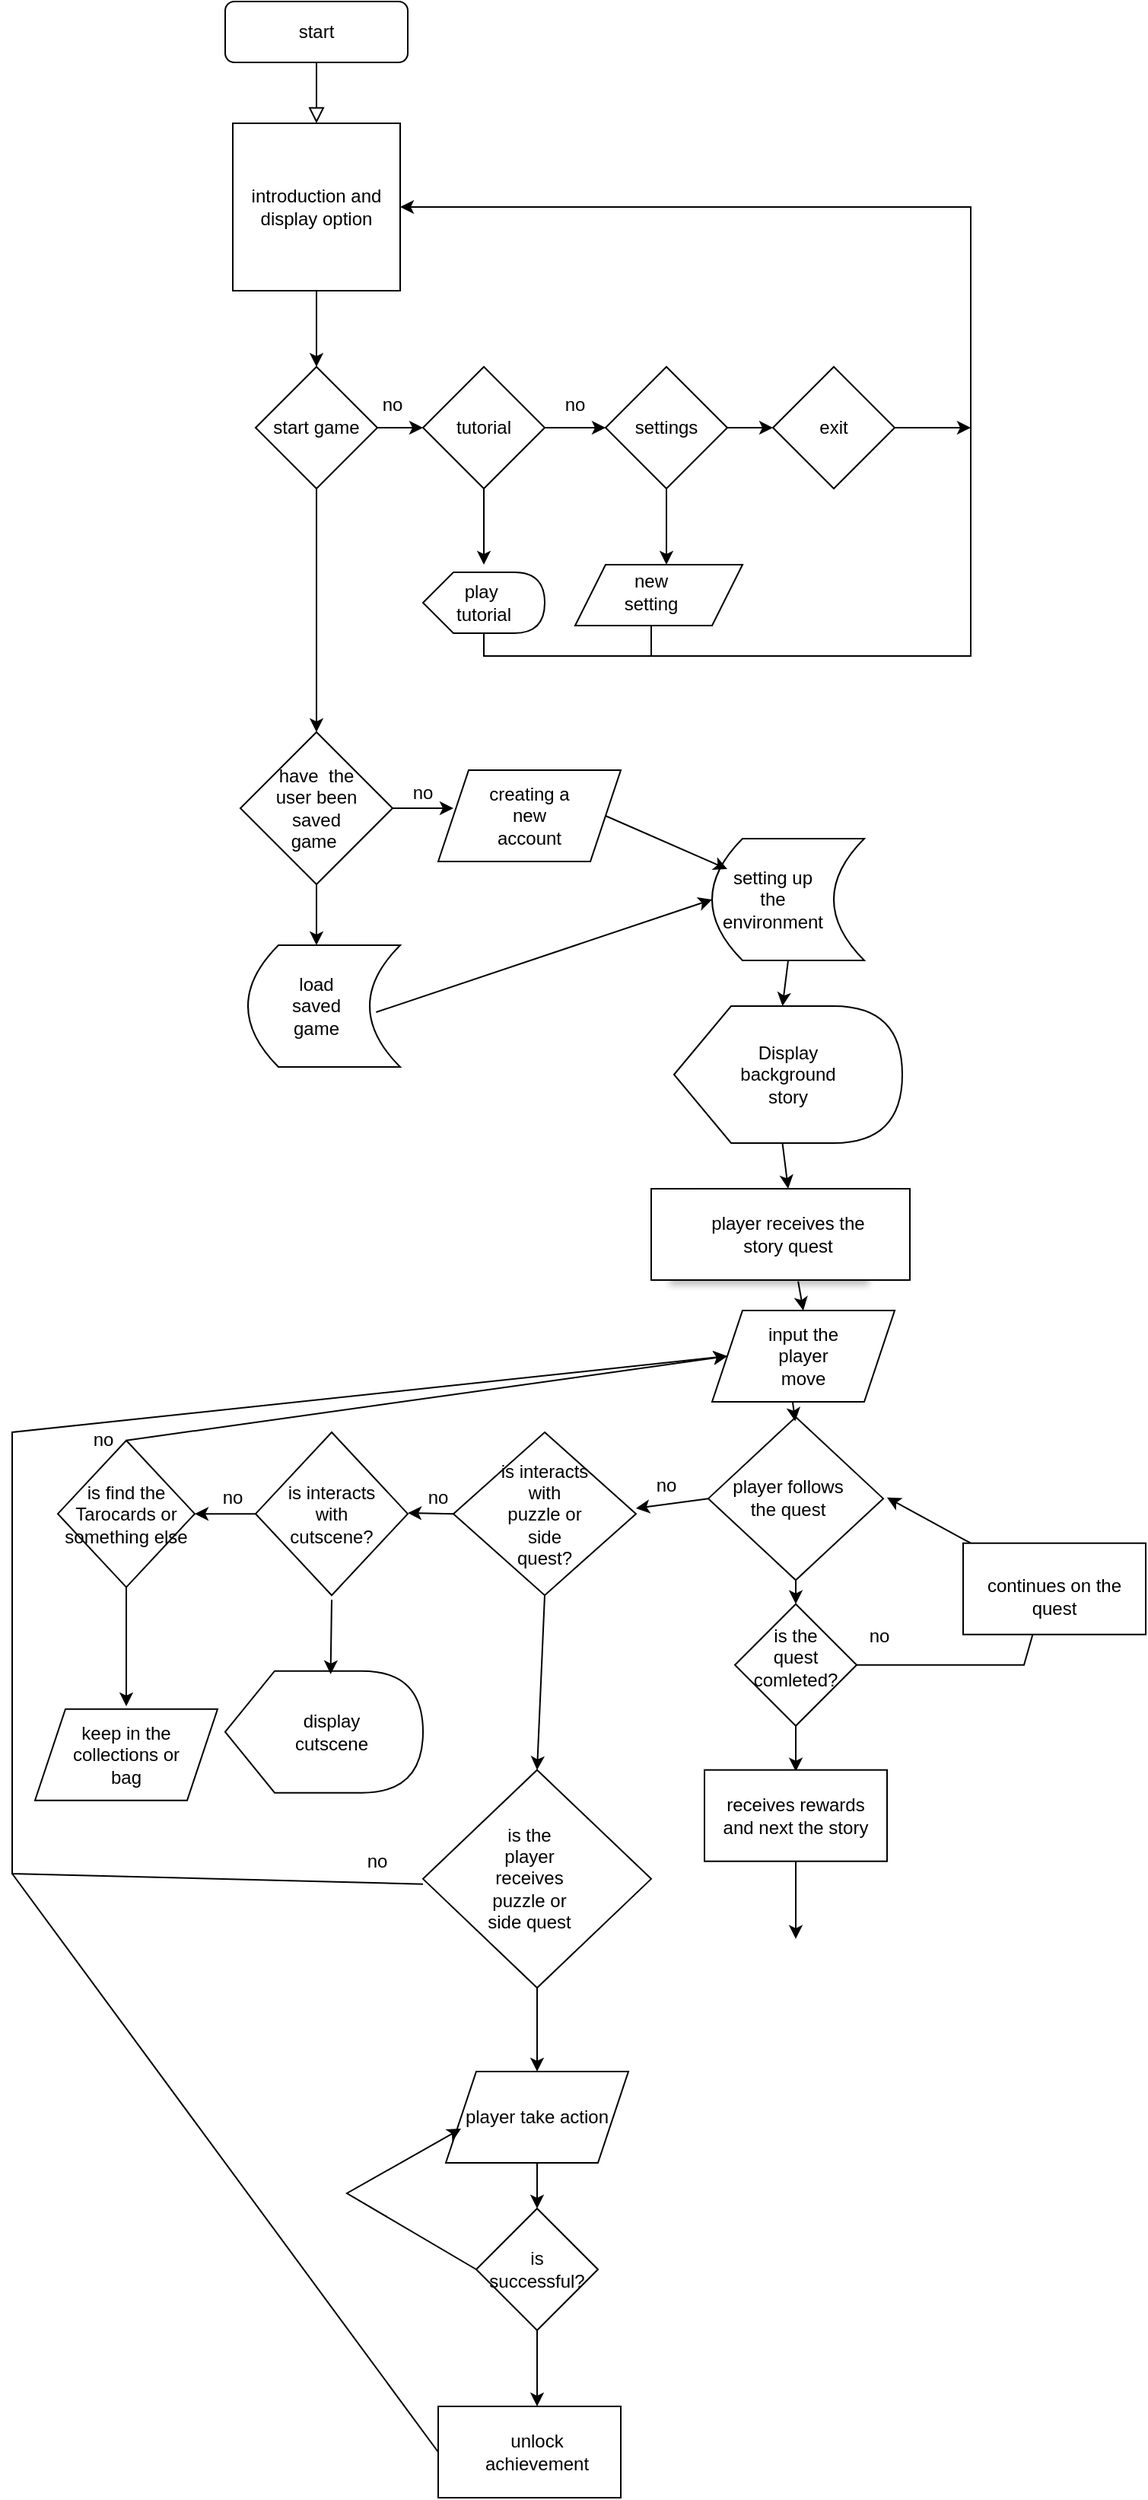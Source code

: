 <mxfile version="21.3.3" type="github">
  <diagram id="C5RBs43oDa-KdzZeNtuy" name="Page-1">
    <mxGraphModel dx="985" dy="441" grid="1" gridSize="10" guides="1" tooltips="1" connect="1" arrows="1" fold="1" page="1" pageScale="1" pageWidth="827" pageHeight="1169" math="0" shadow="0">
      <root>
        <mxCell id="WIyWlLk6GJQsqaUBKTNV-0" />
        <mxCell id="WIyWlLk6GJQsqaUBKTNV-1" parent="WIyWlLk6GJQsqaUBKTNV-0" />
        <mxCell id="cEonZbX1jbNBjB6hPj-9-25" value="" style="rhombus;whiteSpace=wrap;html=1;" vertex="1" parent="WIyWlLk6GJQsqaUBKTNV-1">
          <mxGeometry x="477.5" y="1010" width="115" height="107.14" as="geometry" />
        </mxCell>
        <mxCell id="cEonZbX1jbNBjB6hPj-9-3" value="" style="shape=parallelogram;perimeter=parallelogramPerimeter;whiteSpace=wrap;html=1;fixedSize=1;shadow=1;" vertex="1" parent="WIyWlLk6GJQsqaUBKTNV-1">
          <mxGeometry x="450" y="860" width="150" height="60" as="geometry" />
        </mxCell>
        <mxCell id="cEonZbX1jbNBjB6hPj-9-19" value="" style="rounded=0;whiteSpace=wrap;html=1;" vertex="1" parent="WIyWlLk6GJQsqaUBKTNV-1">
          <mxGeometry x="440" y="860" width="170" height="60" as="geometry" />
        </mxCell>
        <mxCell id="gO2lyT7wccQeMuY5WJiI-27" value="" style="shape=parallelogram;perimeter=parallelogramPerimeter;whiteSpace=wrap;html=1;fixedSize=1;" vertex="1" parent="WIyWlLk6GJQsqaUBKTNV-1">
          <mxGeometry x="390" y="450" width="110" height="40" as="geometry" />
        </mxCell>
        <mxCell id="gO2lyT7wccQeMuY5WJiI-25" value="" style="shape=display;whiteSpace=wrap;html=1;" vertex="1" parent="WIyWlLk6GJQsqaUBKTNV-1">
          <mxGeometry x="290" y="455" width="80" height="40" as="geometry" />
        </mxCell>
        <mxCell id="gO2lyT7wccQeMuY5WJiI-11" value="" style="rhombus;whiteSpace=wrap;html=1;" vertex="1" parent="WIyWlLk6GJQsqaUBKTNV-1">
          <mxGeometry x="290" y="320" width="80" height="80" as="geometry" />
        </mxCell>
        <mxCell id="WIyWlLk6GJQsqaUBKTNV-2" value="" style="rounded=0;html=1;jettySize=auto;orthogonalLoop=1;fontSize=11;endArrow=block;endFill=0;endSize=8;strokeWidth=1;shadow=0;labelBackgroundColor=none;edgeStyle=orthogonalEdgeStyle;" parent="WIyWlLk6GJQsqaUBKTNV-1" source="WIyWlLk6GJQsqaUBKTNV-3" edge="1">
          <mxGeometry relative="1" as="geometry">
            <mxPoint x="220" y="160" as="targetPoint" />
          </mxGeometry>
        </mxCell>
        <mxCell id="WIyWlLk6GJQsqaUBKTNV-3" value="start" style="rounded=1;whiteSpace=wrap;html=1;fontSize=12;glass=0;strokeWidth=1;shadow=0;" parent="WIyWlLk6GJQsqaUBKTNV-1" vertex="1">
          <mxGeometry x="160" y="80" width="120" height="40" as="geometry" />
        </mxCell>
        <mxCell id="gO2lyT7wccQeMuY5WJiI-0" value="" style="whiteSpace=wrap;html=1;aspect=fixed;" vertex="1" parent="WIyWlLk6GJQsqaUBKTNV-1">
          <mxGeometry x="165" y="160" width="110" height="110" as="geometry" />
        </mxCell>
        <mxCell id="gO2lyT7wccQeMuY5WJiI-1" value="&lt;br&gt;&lt;div style=&quot;text-align: left;&quot;&gt;&lt;br&gt;&lt;/div&gt;" style="text;html=1;strokeColor=none;fillColor=#FFFFFF;align=center;verticalAlign=middle;whiteSpace=wrap;rounded=0;" vertex="1" parent="WIyWlLk6GJQsqaUBKTNV-1">
          <mxGeometry x="190" y="180" width="60" as="geometry" />
        </mxCell>
        <mxCell id="gO2lyT7wccQeMuY5WJiI-3" value="introduction and display option" style="text;html=1;strokeColor=none;fillColor=none;align=center;verticalAlign=middle;whiteSpace=wrap;rounded=0;" vertex="1" parent="WIyWlLk6GJQsqaUBKTNV-1">
          <mxGeometry x="170" y="170" width="100" height="90" as="geometry" />
        </mxCell>
        <mxCell id="gO2lyT7wccQeMuY5WJiI-5" value="" style="endArrow=classic;html=1;rounded=0;exitX=0.5;exitY=1;exitDx=0;exitDy=0;" edge="1" parent="WIyWlLk6GJQsqaUBKTNV-1" source="gO2lyT7wccQeMuY5WJiI-0">
          <mxGeometry width="50" height="50" relative="1" as="geometry">
            <mxPoint x="300" y="320" as="sourcePoint" />
            <mxPoint x="220" y="320" as="targetPoint" />
          </mxGeometry>
        </mxCell>
        <mxCell id="gO2lyT7wccQeMuY5WJiI-6" value="" style="rhombus;whiteSpace=wrap;html=1;" vertex="1" parent="WIyWlLk6GJQsqaUBKTNV-1">
          <mxGeometry x="180" y="320" width="80" height="80" as="geometry" />
        </mxCell>
        <mxCell id="gO2lyT7wccQeMuY5WJiI-7" value="start game" style="text;html=1;strokeColor=none;fillColor=none;align=center;verticalAlign=middle;whiteSpace=wrap;rounded=0;" vertex="1" parent="WIyWlLk6GJQsqaUBKTNV-1">
          <mxGeometry x="190" y="345" width="60" height="30" as="geometry" />
        </mxCell>
        <mxCell id="gO2lyT7wccQeMuY5WJiI-8" value="" style="endArrow=classic;html=1;rounded=0;exitX=0.5;exitY=1;exitDx=0;exitDy=0;entryX=0.5;entryY=0;entryDx=0;entryDy=0;" edge="1" parent="WIyWlLk6GJQsqaUBKTNV-1" source="gO2lyT7wccQeMuY5WJiI-6" target="gO2lyT7wccQeMuY5WJiI-38">
          <mxGeometry width="50" height="50" relative="1" as="geometry">
            <mxPoint x="300" y="520" as="sourcePoint" />
            <mxPoint x="220" y="450" as="targetPoint" />
          </mxGeometry>
        </mxCell>
        <mxCell id="gO2lyT7wccQeMuY5WJiI-9" value="" style="endArrow=classic;html=1;rounded=0;exitX=1;exitY=0.5;exitDx=0;exitDy=0;" edge="1" parent="WIyWlLk6GJQsqaUBKTNV-1" source="gO2lyT7wccQeMuY5WJiI-6">
          <mxGeometry width="50" height="50" relative="1" as="geometry">
            <mxPoint x="300" y="520" as="sourcePoint" />
            <mxPoint x="290" y="360" as="targetPoint" />
          </mxGeometry>
        </mxCell>
        <mxCell id="gO2lyT7wccQeMuY5WJiI-13" value="no" style="text;html=1;strokeColor=none;fillColor=none;align=center;verticalAlign=middle;whiteSpace=wrap;rounded=0;" vertex="1" parent="WIyWlLk6GJQsqaUBKTNV-1">
          <mxGeometry x="240" y="330" width="60" height="30" as="geometry" />
        </mxCell>
        <mxCell id="gO2lyT7wccQeMuY5WJiI-14" value="tutorial" style="text;html=1;strokeColor=none;fillColor=none;align=center;verticalAlign=middle;whiteSpace=wrap;rounded=0;" vertex="1" parent="WIyWlLk6GJQsqaUBKTNV-1">
          <mxGeometry x="300" y="345" width="60" height="30" as="geometry" />
        </mxCell>
        <mxCell id="gO2lyT7wccQeMuY5WJiI-15" value="" style="endArrow=classic;html=1;rounded=0;exitX=0.5;exitY=1;exitDx=0;exitDy=0;" edge="1" parent="WIyWlLk6GJQsqaUBKTNV-1" source="gO2lyT7wccQeMuY5WJiI-11">
          <mxGeometry width="50" height="50" relative="1" as="geometry">
            <mxPoint x="300" y="520" as="sourcePoint" />
            <mxPoint x="330" y="450" as="targetPoint" />
          </mxGeometry>
        </mxCell>
        <mxCell id="gO2lyT7wccQeMuY5WJiI-17" value="play&amp;nbsp; tutorial" style="text;html=1;strokeColor=none;fillColor=none;align=center;verticalAlign=middle;whiteSpace=wrap;rounded=0;" vertex="1" parent="WIyWlLk6GJQsqaUBKTNV-1">
          <mxGeometry x="300" y="460" width="60" height="30" as="geometry" />
        </mxCell>
        <mxCell id="gO2lyT7wccQeMuY5WJiI-20" value="" style="endArrow=classic;html=1;rounded=0;exitX=1;exitY=0.5;exitDx=0;exitDy=0;" edge="1" parent="WIyWlLk6GJQsqaUBKTNV-1" source="gO2lyT7wccQeMuY5WJiI-11">
          <mxGeometry width="50" height="50" relative="1" as="geometry">
            <mxPoint x="300" y="520" as="sourcePoint" />
            <mxPoint x="410" y="360" as="targetPoint" />
          </mxGeometry>
        </mxCell>
        <mxCell id="gO2lyT7wccQeMuY5WJiI-21" value="" style="rhombus;whiteSpace=wrap;html=1;" vertex="1" parent="WIyWlLk6GJQsqaUBKTNV-1">
          <mxGeometry x="410" y="320" width="80" height="80" as="geometry" />
        </mxCell>
        <mxCell id="gO2lyT7wccQeMuY5WJiI-22" value="no" style="text;html=1;strokeColor=none;fillColor=none;align=center;verticalAlign=middle;whiteSpace=wrap;rounded=0;" vertex="1" parent="WIyWlLk6GJQsqaUBKTNV-1">
          <mxGeometry x="360" y="330" width="60" height="30" as="geometry" />
        </mxCell>
        <mxCell id="gO2lyT7wccQeMuY5WJiI-23" value="settings" style="text;html=1;strokeColor=none;fillColor=none;align=center;verticalAlign=middle;whiteSpace=wrap;rounded=0;" vertex="1" parent="WIyWlLk6GJQsqaUBKTNV-1">
          <mxGeometry x="420" y="345" width="60" height="30" as="geometry" />
        </mxCell>
        <mxCell id="gO2lyT7wccQeMuY5WJiI-24" value="" style="endArrow=classic;html=1;rounded=0;exitX=0.5;exitY=1;exitDx=0;exitDy=0;" edge="1" parent="WIyWlLk6GJQsqaUBKTNV-1" source="gO2lyT7wccQeMuY5WJiI-21">
          <mxGeometry width="50" height="50" relative="1" as="geometry">
            <mxPoint x="390" y="520" as="sourcePoint" />
            <mxPoint x="450" y="450" as="targetPoint" />
          </mxGeometry>
        </mxCell>
        <mxCell id="gO2lyT7wccQeMuY5WJiI-26" value="" style="endArrow=classic;html=1;rounded=0;exitX=0;exitY=0;exitDx=40;exitDy=40;exitPerimeter=0;entryX=1;entryY=0.5;entryDx=0;entryDy=0;edgeStyle=orthogonalEdgeStyle;" edge="1" parent="WIyWlLk6GJQsqaUBKTNV-1" source="gO2lyT7wccQeMuY5WJiI-25" target="gO2lyT7wccQeMuY5WJiI-0">
          <mxGeometry width="50" height="50" relative="1" as="geometry">
            <mxPoint x="340" y="560" as="sourcePoint" />
            <mxPoint x="390" y="510" as="targetPoint" />
            <Array as="points">
              <mxPoint x="330" y="510" />
              <mxPoint x="650" y="510" />
              <mxPoint x="650" y="215" />
            </Array>
          </mxGeometry>
        </mxCell>
        <mxCell id="gO2lyT7wccQeMuY5WJiI-28" value="new setting" style="text;html=1;strokeColor=none;fillColor=none;align=center;verticalAlign=middle;whiteSpace=wrap;rounded=0;" vertex="1" parent="WIyWlLk6GJQsqaUBKTNV-1">
          <mxGeometry x="410" y="452.5" width="60" height="30" as="geometry" />
        </mxCell>
        <mxCell id="gO2lyT7wccQeMuY5WJiI-29" value="" style="endArrow=none;html=1;rounded=0;" edge="1" parent="WIyWlLk6GJQsqaUBKTNV-1">
          <mxGeometry width="50" height="50" relative="1" as="geometry">
            <mxPoint x="440" y="510" as="sourcePoint" />
            <mxPoint x="440" y="490" as="targetPoint" />
            <Array as="points" />
          </mxGeometry>
        </mxCell>
        <mxCell id="gO2lyT7wccQeMuY5WJiI-31" value="" style="endArrow=classic;html=1;rounded=0;exitX=1;exitY=0.5;exitDx=0;exitDy=0;" edge="1" parent="WIyWlLk6GJQsqaUBKTNV-1" source="gO2lyT7wccQeMuY5WJiI-21">
          <mxGeometry width="50" height="50" relative="1" as="geometry">
            <mxPoint x="440" y="490" as="sourcePoint" />
            <mxPoint x="520" y="360" as="targetPoint" />
          </mxGeometry>
        </mxCell>
        <mxCell id="gO2lyT7wccQeMuY5WJiI-32" value="" style="rhombus;whiteSpace=wrap;html=1;" vertex="1" parent="WIyWlLk6GJQsqaUBKTNV-1">
          <mxGeometry x="520" y="320" width="80" height="80" as="geometry" />
        </mxCell>
        <mxCell id="gO2lyT7wccQeMuY5WJiI-33" value="exit" style="text;html=1;strokeColor=none;fillColor=none;align=center;verticalAlign=middle;whiteSpace=wrap;rounded=0;" vertex="1" parent="WIyWlLk6GJQsqaUBKTNV-1">
          <mxGeometry x="530" y="345" width="60" height="30" as="geometry" />
        </mxCell>
        <mxCell id="gO2lyT7wccQeMuY5WJiI-34" value="" style="endArrow=classic;html=1;rounded=0;exitX=1;exitY=0.5;exitDx=0;exitDy=0;" edge="1" parent="WIyWlLk6GJQsqaUBKTNV-1" source="gO2lyT7wccQeMuY5WJiI-32">
          <mxGeometry width="50" height="50" relative="1" as="geometry">
            <mxPoint x="440" y="380" as="sourcePoint" />
            <mxPoint x="650" y="360" as="targetPoint" />
          </mxGeometry>
        </mxCell>
        <mxCell id="gO2lyT7wccQeMuY5WJiI-38" value="" style="rhombus;whiteSpace=wrap;html=1;" vertex="1" parent="WIyWlLk6GJQsqaUBKTNV-1">
          <mxGeometry x="170" y="560" width="100" height="100" as="geometry" />
        </mxCell>
        <mxCell id="gO2lyT7wccQeMuY5WJiI-39" value="have&amp;nbsp; the user been saved game&amp;nbsp;" style="text;html=1;strokeColor=none;fillColor=none;align=center;verticalAlign=middle;whiteSpace=wrap;rounded=0;" vertex="1" parent="WIyWlLk6GJQsqaUBKTNV-1">
          <mxGeometry x="190" y="597.5" width="60" height="25" as="geometry" />
        </mxCell>
        <mxCell id="gO2lyT7wccQeMuY5WJiI-42" value="" style="endArrow=classic;html=1;rounded=0;exitX=1;exitY=0.5;exitDx=0;exitDy=0;" edge="1" parent="WIyWlLk6GJQsqaUBKTNV-1" source="gO2lyT7wccQeMuY5WJiI-38">
          <mxGeometry width="50" height="50" relative="1" as="geometry">
            <mxPoint x="250" y="610" as="sourcePoint" />
            <mxPoint x="310" y="610" as="targetPoint" />
          </mxGeometry>
        </mxCell>
        <mxCell id="gO2lyT7wccQeMuY5WJiI-43" value="" style="shape=dataStorage;whiteSpace=wrap;html=1;fixedSize=1;" vertex="1" parent="WIyWlLk6GJQsqaUBKTNV-1">
          <mxGeometry x="175" y="700" width="100" height="80" as="geometry" />
        </mxCell>
        <mxCell id="gO2lyT7wccQeMuY5WJiI-44" value="load saved game" style="text;html=1;strokeColor=none;fillColor=none;align=center;verticalAlign=middle;whiteSpace=wrap;rounded=0;" vertex="1" parent="WIyWlLk6GJQsqaUBKTNV-1">
          <mxGeometry x="190" y="725" width="60" height="30" as="geometry" />
        </mxCell>
        <mxCell id="gO2lyT7wccQeMuY5WJiI-45" value="" style="endArrow=classic;html=1;rounded=0;exitX=0.5;exitY=1;exitDx=0;exitDy=0;" edge="1" parent="WIyWlLk6GJQsqaUBKTNV-1" source="gO2lyT7wccQeMuY5WJiI-38">
          <mxGeometry width="50" height="50" relative="1" as="geometry">
            <mxPoint x="250" y="720" as="sourcePoint" />
            <mxPoint x="220" y="700" as="targetPoint" />
          </mxGeometry>
        </mxCell>
        <mxCell id="gO2lyT7wccQeMuY5WJiI-47" value="no" style="text;html=1;strokeColor=none;fillColor=none;align=center;verticalAlign=middle;whiteSpace=wrap;rounded=0;" vertex="1" parent="WIyWlLk6GJQsqaUBKTNV-1">
          <mxGeometry x="260" y="585" width="60" height="30" as="geometry" />
        </mxCell>
        <mxCell id="gO2lyT7wccQeMuY5WJiI-48" value="" style="shape=display;whiteSpace=wrap;html=1;" vertex="1" parent="WIyWlLk6GJQsqaUBKTNV-1">
          <mxGeometry x="455" y="740" width="150" height="90" as="geometry" />
        </mxCell>
        <mxCell id="gO2lyT7wccQeMuY5WJiI-50" value="" style="shape=parallelogram;perimeter=parallelogramPerimeter;whiteSpace=wrap;html=1;fixedSize=1;" vertex="1" parent="WIyWlLk6GJQsqaUBKTNV-1">
          <mxGeometry x="300" y="585" width="120" height="60" as="geometry" />
        </mxCell>
        <mxCell id="gO2lyT7wccQeMuY5WJiI-51" value="creating a new account" style="text;html=1;strokeColor=none;fillColor=none;align=center;verticalAlign=middle;whiteSpace=wrap;rounded=0;" vertex="1" parent="WIyWlLk6GJQsqaUBKTNV-1">
          <mxGeometry x="330" y="600" width="60" height="30" as="geometry" />
        </mxCell>
        <mxCell id="gO2lyT7wccQeMuY5WJiI-52" value="" style="shape=dataStorage;whiteSpace=wrap;html=1;fixedSize=1;" vertex="1" parent="WIyWlLk6GJQsqaUBKTNV-1">
          <mxGeometry x="480" y="630" width="100" height="80" as="geometry" />
        </mxCell>
        <mxCell id="gO2lyT7wccQeMuY5WJiI-36" value="setting up the environment" style="text;html=1;strokeColor=none;fillColor=none;align=center;verticalAlign=middle;whiteSpace=wrap;rounded=0;" vertex="1" parent="WIyWlLk6GJQsqaUBKTNV-1">
          <mxGeometry x="490" y="655" width="60" height="30" as="geometry" />
        </mxCell>
        <mxCell id="gO2lyT7wccQeMuY5WJiI-54" value="" style="endArrow=classic;html=1;rounded=0;exitX=1;exitY=0.5;exitDx=0;exitDy=0;" edge="1" parent="WIyWlLk6GJQsqaUBKTNV-1" source="gO2lyT7wccQeMuY5WJiI-50">
          <mxGeometry width="50" height="50" relative="1" as="geometry">
            <mxPoint x="430" y="610" as="sourcePoint" />
            <mxPoint x="490" y="650" as="targetPoint" />
          </mxGeometry>
        </mxCell>
        <mxCell id="gO2lyT7wccQeMuY5WJiI-55" value="" style="endArrow=classic;html=1;rounded=0;exitX=0.842;exitY=0.55;exitDx=0;exitDy=0;exitPerimeter=0;" edge="1" parent="WIyWlLk6GJQsqaUBKTNV-1" source="gO2lyT7wccQeMuY5WJiI-43">
          <mxGeometry width="50" height="50" relative="1" as="geometry">
            <mxPoint x="430" y="720" as="sourcePoint" />
            <mxPoint x="480" y="670" as="targetPoint" />
          </mxGeometry>
        </mxCell>
        <mxCell id="gO2lyT7wccQeMuY5WJiI-56" value="Display background story" style="text;html=1;strokeColor=none;fillColor=none;align=center;verticalAlign=middle;whiteSpace=wrap;rounded=0;" vertex="1" parent="WIyWlLk6GJQsqaUBKTNV-1">
          <mxGeometry x="500" y="770" width="60" height="30" as="geometry" />
        </mxCell>
        <mxCell id="gO2lyT7wccQeMuY5WJiI-57" value="" style="endArrow=classic;html=1;rounded=0;exitX=0.5;exitY=1;exitDx=0;exitDy=0;entryX=0;entryY=0;entryDx=71.25;entryDy=0;entryPerimeter=0;" edge="1" parent="WIyWlLk6GJQsqaUBKTNV-1" source="gO2lyT7wccQeMuY5WJiI-52" target="gO2lyT7wccQeMuY5WJiI-48">
          <mxGeometry width="50" height="50" relative="1" as="geometry">
            <mxPoint x="430" y="830" as="sourcePoint" />
            <mxPoint x="480" y="780" as="targetPoint" />
          </mxGeometry>
        </mxCell>
        <mxCell id="cEonZbX1jbNBjB6hPj-9-1" value="player receives the story quest" style="text;html=1;strokeColor=none;fillColor=none;align=center;verticalAlign=middle;whiteSpace=wrap;rounded=0;" vertex="1" parent="WIyWlLk6GJQsqaUBKTNV-1">
          <mxGeometry x="475" y="875" width="110" height="30" as="geometry" />
        </mxCell>
        <mxCell id="cEonZbX1jbNBjB6hPj-9-2" value="" style="endArrow=classic;html=1;rounded=0;exitX=0;exitY=0;exitDx=71.25;exitDy=90;exitPerimeter=0;entryX=0.5;entryY=0;entryDx=0;entryDy=0;" edge="1" parent="WIyWlLk6GJQsqaUBKTNV-1" source="gO2lyT7wccQeMuY5WJiI-48">
          <mxGeometry width="50" height="50" relative="1" as="geometry">
            <mxPoint x="430" y="830" as="sourcePoint" />
            <mxPoint x="530" y="860" as="targetPoint" />
          </mxGeometry>
        </mxCell>
        <mxCell id="cEonZbX1jbNBjB6hPj-9-4" value="" style="endArrow=classic;html=1;rounded=0;exitX=0.453;exitY=1.119;exitDx=0;exitDy=0;exitPerimeter=0;entryX=0.497;entryY=0.026;entryDx=0;entryDy=0;entryPerimeter=0;" edge="1" parent="WIyWlLk6GJQsqaUBKTNV-1" target="cEonZbX1jbNBjB6hPj-9-25">
          <mxGeometry width="50" height="50" relative="1" as="geometry">
            <mxPoint x="532.95" y="1000.0" as="sourcePoint" />
            <mxPoint x="533" y="1032.86" as="targetPoint" />
          </mxGeometry>
        </mxCell>
        <mxCell id="cEonZbX1jbNBjB6hPj-9-6" value="player follows the quest" style="text;html=1;strokeColor=none;fillColor=none;align=center;verticalAlign=middle;whiteSpace=wrap;rounded=0;" vertex="1" parent="WIyWlLk6GJQsqaUBKTNV-1">
          <mxGeometry x="485" y="1047.86" width="90" height="30" as="geometry" />
        </mxCell>
        <mxCell id="cEonZbX1jbNBjB6hPj-9-7" value="" style="endArrow=classic;html=1;rounded=0;exitX=0.5;exitY=1;exitDx=0;exitDy=0;" edge="1" parent="WIyWlLk6GJQsqaUBKTNV-1" source="cEonZbX1jbNBjB6hPj-9-25">
          <mxGeometry width="50" height="50" relative="1" as="geometry">
            <mxPoint x="535" y="1092.86" as="sourcePoint" />
            <mxPoint x="535" y="1132.86" as="targetPoint" />
          </mxGeometry>
        </mxCell>
        <mxCell id="cEonZbX1jbNBjB6hPj-9-8" value="" style="rhombus;whiteSpace=wrap;html=1;" vertex="1" parent="WIyWlLk6GJQsqaUBKTNV-1">
          <mxGeometry x="495" y="1132.86" width="80" height="80" as="geometry" />
        </mxCell>
        <mxCell id="cEonZbX1jbNBjB6hPj-9-9" value="is the quest comleted?" style="text;html=1;strokeColor=none;fillColor=none;align=center;verticalAlign=middle;whiteSpace=wrap;rounded=0;" vertex="1" parent="WIyWlLk6GJQsqaUBKTNV-1">
          <mxGeometry x="505" y="1152.86" width="60" height="30" as="geometry" />
        </mxCell>
        <mxCell id="cEonZbX1jbNBjB6hPj-9-10" value="" style="endArrow=classic;html=1;rounded=0;exitX=0.5;exitY=1;exitDx=0;exitDy=0;" edge="1" parent="WIyWlLk6GJQsqaUBKTNV-1" source="cEonZbX1jbNBjB6hPj-9-8">
          <mxGeometry width="50" height="50" relative="1" as="geometry">
            <mxPoint x="505" y="1012.86" as="sourcePoint" />
            <mxPoint x="535" y="1242.86" as="targetPoint" />
          </mxGeometry>
        </mxCell>
        <mxCell id="cEonZbX1jbNBjB6hPj-9-11" value="" style="endArrow=classic;html=1;rounded=0;entryX=1;entryY=0.5;entryDx=0;entryDy=0;" edge="1" parent="WIyWlLk6GJQsqaUBKTNV-1" source="cEonZbX1jbNBjB6hPj-9-12">
          <mxGeometry width="50" height="50" relative="1" as="geometry">
            <mxPoint x="575" y="1172.86" as="sourcePoint" />
            <mxPoint x="595.0" y="1062.86" as="targetPoint" />
            <Array as="points" />
          </mxGeometry>
        </mxCell>
        <mxCell id="cEonZbX1jbNBjB6hPj-9-13" value="" style="endArrow=classic;html=1;rounded=0;entryX=0.5;entryY=1;entryDx=0;entryDy=0;" edge="1" parent="WIyWlLk6GJQsqaUBKTNV-1" target="cEonZbX1jbNBjB6hPj-9-12">
          <mxGeometry width="50" height="50" relative="1" as="geometry">
            <mxPoint x="575" y="1172.86" as="sourcePoint" />
            <mxPoint x="595" y="1062.86" as="targetPoint" />
            <Array as="points">
              <mxPoint x="685" y="1172.86" />
              <mxPoint x="705" y="1102.86" />
            </Array>
          </mxGeometry>
        </mxCell>
        <mxCell id="cEonZbX1jbNBjB6hPj-9-12" value="" style="rounded=0;whiteSpace=wrap;html=1;" vertex="1" parent="WIyWlLk6GJQsqaUBKTNV-1">
          <mxGeometry x="645" y="1092.86" width="120" height="60" as="geometry" />
        </mxCell>
        <mxCell id="cEonZbX1jbNBjB6hPj-9-14" value="continues on the quest" style="text;html=1;strokeColor=none;fillColor=none;align=center;verticalAlign=middle;whiteSpace=wrap;rounded=0;" vertex="1" parent="WIyWlLk6GJQsqaUBKTNV-1">
          <mxGeometry x="650" y="1112.86" width="110" height="30" as="geometry" />
        </mxCell>
        <mxCell id="cEonZbX1jbNBjB6hPj-9-15" value="" style="rounded=0;whiteSpace=wrap;html=1;" vertex="1" parent="WIyWlLk6GJQsqaUBKTNV-1">
          <mxGeometry x="475" y="1241.86" width="120" height="60" as="geometry" />
        </mxCell>
        <mxCell id="cEonZbX1jbNBjB6hPj-9-16" value="receives rewards and next the story" style="text;html=1;strokeColor=none;fillColor=none;align=center;verticalAlign=middle;whiteSpace=wrap;rounded=0;" vertex="1" parent="WIyWlLk6GJQsqaUBKTNV-1">
          <mxGeometry x="485" y="1256.86" width="100" height="30" as="geometry" />
        </mxCell>
        <mxCell id="cEonZbX1jbNBjB6hPj-9-17" value="" style="endArrow=classic;html=1;rounded=0;exitX=0.5;exitY=1;exitDx=0;exitDy=0;" edge="1" parent="WIyWlLk6GJQsqaUBKTNV-1" source="cEonZbX1jbNBjB6hPj-9-15">
          <mxGeometry width="50" height="50" relative="1" as="geometry">
            <mxPoint x="505" y="1342.86" as="sourcePoint" />
            <mxPoint x="535" y="1352.86" as="targetPoint" />
          </mxGeometry>
        </mxCell>
        <mxCell id="cEonZbX1jbNBjB6hPj-9-21" value="" style="shape=parallelogram;perimeter=parallelogramPerimeter;whiteSpace=wrap;html=1;fixedSize=1;" vertex="1" parent="WIyWlLk6GJQsqaUBKTNV-1">
          <mxGeometry x="480" y="940" width="120" height="60" as="geometry" />
        </mxCell>
        <mxCell id="cEonZbX1jbNBjB6hPj-9-22" value="input the player move" style="text;html=1;strokeColor=none;fillColor=none;align=center;verticalAlign=middle;whiteSpace=wrap;rounded=0;" vertex="1" parent="WIyWlLk6GJQsqaUBKTNV-1">
          <mxGeometry x="510" y="955" width="60" height="30" as="geometry" />
        </mxCell>
        <mxCell id="cEonZbX1jbNBjB6hPj-9-23" value="" style="endArrow=classic;html=1;rounded=0;exitX=0.568;exitY=1.015;exitDx=0;exitDy=0;exitPerimeter=0;" edge="1" parent="WIyWlLk6GJQsqaUBKTNV-1" source="cEonZbX1jbNBjB6hPj-9-19">
          <mxGeometry width="50" height="50" relative="1" as="geometry">
            <mxPoint x="490" y="1050" as="sourcePoint" />
            <mxPoint x="540" y="940" as="targetPoint" />
          </mxGeometry>
        </mxCell>
        <mxCell id="cEonZbX1jbNBjB6hPj-9-26" value="" style="endArrow=classic;html=1;rounded=0;exitX=0;exitY=0.5;exitDx=0;exitDy=0;" edge="1" parent="WIyWlLk6GJQsqaUBKTNV-1" source="cEonZbX1jbNBjB6hPj-9-25">
          <mxGeometry width="50" height="50" relative="1" as="geometry">
            <mxPoint x="490" y="1050" as="sourcePoint" />
            <mxPoint x="430" y="1070" as="targetPoint" />
          </mxGeometry>
        </mxCell>
        <mxCell id="cEonZbX1jbNBjB6hPj-9-27" value="" style="rhombus;whiteSpace=wrap;html=1;" vertex="1" parent="WIyWlLk6GJQsqaUBKTNV-1">
          <mxGeometry x="310" y="1020" width="120" height="107.14" as="geometry" />
        </mxCell>
        <mxCell id="cEonZbX1jbNBjB6hPj-9-28" value="is interacts with puzzle or side quest?" style="text;html=1;strokeColor=none;fillColor=none;align=center;verticalAlign=middle;whiteSpace=wrap;rounded=0;" vertex="1" parent="WIyWlLk6GJQsqaUBKTNV-1">
          <mxGeometry x="340" y="1058.57" width="60" height="30" as="geometry" />
        </mxCell>
        <mxCell id="cEonZbX1jbNBjB6hPj-9-29" value="" style="endArrow=classic;html=1;rounded=0;exitX=0;exitY=0.5;exitDx=0;exitDy=0;" edge="1" parent="WIyWlLk6GJQsqaUBKTNV-1" source="cEonZbX1jbNBjB6hPj-9-27">
          <mxGeometry width="50" height="50" relative="1" as="geometry">
            <mxPoint x="250" y="1097.14" as="sourcePoint" />
            <mxPoint x="280" y="1073" as="targetPoint" />
          </mxGeometry>
        </mxCell>
        <mxCell id="cEonZbX1jbNBjB6hPj-9-30" value="" style="rhombus;whiteSpace=wrap;html=1;" vertex="1" parent="WIyWlLk6GJQsqaUBKTNV-1">
          <mxGeometry x="180" y="1020.0" width="100" height="107.14" as="geometry" />
        </mxCell>
        <mxCell id="cEonZbX1jbNBjB6hPj-9-31" value="is interacts with cutscene?" style="text;html=1;strokeColor=none;fillColor=none;align=center;verticalAlign=middle;whiteSpace=wrap;rounded=0;" vertex="1" parent="WIyWlLk6GJQsqaUBKTNV-1">
          <mxGeometry x="190" y="1058.57" width="80" height="30" as="geometry" />
        </mxCell>
        <mxCell id="cEonZbX1jbNBjB6hPj-9-32" value="" style="rhombus;whiteSpace=wrap;html=1;" vertex="1" parent="WIyWlLk6GJQsqaUBKTNV-1">
          <mxGeometry x="50" y="1025.36" width="90" height="96.43" as="geometry" />
        </mxCell>
        <mxCell id="cEonZbX1jbNBjB6hPj-9-33" value="is find the Tarocards or something else" style="text;html=1;strokeColor=none;fillColor=none;align=center;verticalAlign=middle;whiteSpace=wrap;rounded=0;" vertex="1" parent="WIyWlLk6GJQsqaUBKTNV-1">
          <mxGeometry x="50" y="1058.57" width="90" height="30" as="geometry" />
        </mxCell>
        <mxCell id="cEonZbX1jbNBjB6hPj-9-34" value="" style="endArrow=classic;html=1;rounded=0;exitX=0;exitY=0.5;exitDx=0;exitDy=0;entryX=1;entryY=0.5;entryDx=0;entryDy=0;" edge="1" parent="WIyWlLk6GJQsqaUBKTNV-1" source="cEonZbX1jbNBjB6hPj-9-30" target="cEonZbX1jbNBjB6hPj-9-33">
          <mxGeometry width="50" height="50" relative="1" as="geometry">
            <mxPoint x="190" y="1060" as="sourcePoint" />
            <mxPoint x="240" y="1010" as="targetPoint" />
          </mxGeometry>
        </mxCell>
        <mxCell id="cEonZbX1jbNBjB6hPj-9-35" value="" style="endArrow=classic;html=1;rounded=0;exitX=0.5;exitY=0;exitDx=0;exitDy=0;entryX=0;entryY=0.5;entryDx=0;entryDy=0;" edge="1" parent="WIyWlLk6GJQsqaUBKTNV-1" source="cEonZbX1jbNBjB6hPj-9-32" target="cEonZbX1jbNBjB6hPj-9-21">
          <mxGeometry width="50" height="50" relative="1" as="geometry">
            <mxPoint x="130" y="990" as="sourcePoint" />
            <mxPoint x="180" y="940" as="targetPoint" />
          </mxGeometry>
        </mxCell>
        <mxCell id="cEonZbX1jbNBjB6hPj-9-36" value="" style="shape=display;whiteSpace=wrap;html=1;" vertex="1" parent="WIyWlLk6GJQsqaUBKTNV-1">
          <mxGeometry x="160" y="1176.86" width="130" height="80" as="geometry" />
        </mxCell>
        <mxCell id="cEonZbX1jbNBjB6hPj-9-37" value="display cutscene" style="text;html=1;strokeColor=none;fillColor=none;align=center;verticalAlign=middle;whiteSpace=wrap;rounded=0;" vertex="1" parent="WIyWlLk6GJQsqaUBKTNV-1">
          <mxGeometry x="200" y="1201.86" width="60" height="30" as="geometry" />
        </mxCell>
        <mxCell id="cEonZbX1jbNBjB6hPj-9-38" value="" style="endArrow=classic;html=1;rounded=0;entryX=0.533;entryY=0.026;entryDx=0;entryDy=0;entryPerimeter=0;" edge="1" parent="WIyWlLk6GJQsqaUBKTNV-1" target="cEonZbX1jbNBjB6hPj-9-36">
          <mxGeometry width="50" height="50" relative="1" as="geometry">
            <mxPoint x="230" y="1130" as="sourcePoint" />
            <mxPoint x="370" y="1100" as="targetPoint" />
          </mxGeometry>
        </mxCell>
        <mxCell id="cEonZbX1jbNBjB6hPj-9-39" value="" style="rhombus;whiteSpace=wrap;html=1;" vertex="1" parent="WIyWlLk6GJQsqaUBKTNV-1">
          <mxGeometry x="290" y="1241.86" width="150" height="143.14" as="geometry" />
        </mxCell>
        <mxCell id="cEonZbX1jbNBjB6hPj-9-40" value="" style="endArrow=classic;html=1;rounded=0;exitX=0.5;exitY=1;exitDx=0;exitDy=0;entryX=0.5;entryY=0;entryDx=0;entryDy=0;" edge="1" parent="WIyWlLk6GJQsqaUBKTNV-1" source="cEonZbX1jbNBjB6hPj-9-27" target="cEonZbX1jbNBjB6hPj-9-39">
          <mxGeometry width="50" height="50" relative="1" as="geometry">
            <mxPoint x="390" y="1150" as="sourcePoint" />
            <mxPoint x="440" y="1100" as="targetPoint" />
          </mxGeometry>
        </mxCell>
        <mxCell id="cEonZbX1jbNBjB6hPj-9-41" value="is the player receives puzzle or side quest" style="text;html=1;strokeColor=none;fillColor=none;align=center;verticalAlign=middle;whiteSpace=wrap;rounded=0;" vertex="1" parent="WIyWlLk6GJQsqaUBKTNV-1">
          <mxGeometry x="330" y="1298.43" width="60" height="30" as="geometry" />
        </mxCell>
        <mxCell id="cEonZbX1jbNBjB6hPj-9-42" value="" style="endArrow=classic;html=1;rounded=0;exitX=0.5;exitY=1;exitDx=0;exitDy=0;" edge="1" parent="WIyWlLk6GJQsqaUBKTNV-1" source="cEonZbX1jbNBjB6hPj-9-32">
          <mxGeometry width="50" height="50" relative="1" as="geometry">
            <mxPoint x="70" y="1220" as="sourcePoint" />
            <mxPoint x="95" y="1200" as="targetPoint" />
          </mxGeometry>
        </mxCell>
        <mxCell id="cEonZbX1jbNBjB6hPj-9-43" value="" style="shape=parallelogram;perimeter=parallelogramPerimeter;whiteSpace=wrap;html=1;fixedSize=1;" vertex="1" parent="WIyWlLk6GJQsqaUBKTNV-1">
          <mxGeometry x="35" y="1201.86" width="120" height="60" as="geometry" />
        </mxCell>
        <mxCell id="cEonZbX1jbNBjB6hPj-9-44" value="keep in the collections or bag" style="text;html=1;strokeColor=none;fillColor=none;align=center;verticalAlign=middle;whiteSpace=wrap;rounded=0;" vertex="1" parent="WIyWlLk6GJQsqaUBKTNV-1">
          <mxGeometry x="55" y="1216.86" width="80" height="30" as="geometry" />
        </mxCell>
        <mxCell id="cEonZbX1jbNBjB6hPj-9-45" value="no" style="text;html=1;strokeColor=none;fillColor=none;align=center;verticalAlign=middle;whiteSpace=wrap;rounded=0;" vertex="1" parent="WIyWlLk6GJQsqaUBKTNV-1">
          <mxGeometry x="420" y="1040" width="60" height="30" as="geometry" />
        </mxCell>
        <mxCell id="cEonZbX1jbNBjB6hPj-9-46" value="no" style="text;html=1;strokeColor=none;fillColor=none;align=center;verticalAlign=middle;whiteSpace=wrap;rounded=0;" vertex="1" parent="WIyWlLk6GJQsqaUBKTNV-1">
          <mxGeometry x="135" y="1047.86" width="60" height="30" as="geometry" />
        </mxCell>
        <mxCell id="cEonZbX1jbNBjB6hPj-9-47" value="no" style="text;html=1;strokeColor=none;fillColor=none;align=center;verticalAlign=middle;whiteSpace=wrap;rounded=0;" vertex="1" parent="WIyWlLk6GJQsqaUBKTNV-1">
          <mxGeometry x="270" y="1047.86" width="60" height="30" as="geometry" />
        </mxCell>
        <mxCell id="cEonZbX1jbNBjB6hPj-9-48" value="no" style="text;html=1;strokeColor=none;fillColor=none;align=center;verticalAlign=middle;whiteSpace=wrap;rounded=0;" vertex="1" parent="WIyWlLk6GJQsqaUBKTNV-1">
          <mxGeometry x="50" y="1000" width="60" height="50" as="geometry" />
        </mxCell>
        <mxCell id="cEonZbX1jbNBjB6hPj-9-49" value="no" style="text;html=1;strokeColor=none;fillColor=none;align=center;verticalAlign=middle;whiteSpace=wrap;rounded=0;" vertex="1" parent="WIyWlLk6GJQsqaUBKTNV-1">
          <mxGeometry x="560" y="1139" width="60" height="30" as="geometry" />
        </mxCell>
        <mxCell id="cEonZbX1jbNBjB6hPj-9-50" value="no" style="text;html=1;strokeColor=none;fillColor=none;align=center;verticalAlign=middle;whiteSpace=wrap;rounded=0;" vertex="1" parent="WIyWlLk6GJQsqaUBKTNV-1">
          <mxGeometry x="230" y="1286.86" width="60" height="30" as="geometry" />
        </mxCell>
        <mxCell id="cEonZbX1jbNBjB6hPj-9-51" value="" style="endArrow=classic;html=1;rounded=0;exitX=1;exitY=1;exitDx=0;exitDy=0;" edge="1" parent="WIyWlLk6GJQsqaUBKTNV-1" source="cEonZbX1jbNBjB6hPj-9-50">
          <mxGeometry width="50" height="50" relative="1" as="geometry">
            <mxPoint x="230" y="1220" as="sourcePoint" />
            <mxPoint x="490" y="970" as="targetPoint" />
            <Array as="points">
              <mxPoint x="20" y="1310" />
              <mxPoint x="20" y="1020" />
            </Array>
          </mxGeometry>
        </mxCell>
        <mxCell id="cEonZbX1jbNBjB6hPj-9-52" value="" style="endArrow=classic;html=1;rounded=0;exitX=0.5;exitY=1;exitDx=0;exitDy=0;" edge="1" parent="WIyWlLk6GJQsqaUBKTNV-1" source="cEonZbX1jbNBjB6hPj-9-39">
          <mxGeometry width="50" height="50" relative="1" as="geometry">
            <mxPoint x="430" y="1470" as="sourcePoint" />
            <mxPoint x="365" y="1440" as="targetPoint" />
          </mxGeometry>
        </mxCell>
        <mxCell id="cEonZbX1jbNBjB6hPj-9-53" value="" style="shape=parallelogram;perimeter=parallelogramPerimeter;whiteSpace=wrap;html=1;fixedSize=1;" vertex="1" parent="WIyWlLk6GJQsqaUBKTNV-1">
          <mxGeometry x="305" y="1440" width="120" height="60" as="geometry" />
        </mxCell>
        <mxCell id="cEonZbX1jbNBjB6hPj-9-54" value="player take action" style="text;html=1;strokeColor=none;fillColor=none;align=center;verticalAlign=middle;whiteSpace=wrap;rounded=0;" vertex="1" parent="WIyWlLk6GJQsqaUBKTNV-1">
          <mxGeometry x="315" y="1455" width="100" height="30" as="geometry" />
        </mxCell>
        <mxCell id="cEonZbX1jbNBjB6hPj-9-55" value="" style="rhombus;whiteSpace=wrap;html=1;" vertex="1" parent="WIyWlLk6GJQsqaUBKTNV-1">
          <mxGeometry x="325" y="1530" width="80" height="80" as="geometry" />
        </mxCell>
        <mxCell id="cEonZbX1jbNBjB6hPj-9-56" value="is successful?" style="text;html=1;strokeColor=none;fillColor=none;align=center;verticalAlign=middle;whiteSpace=wrap;rounded=0;" vertex="1" parent="WIyWlLk6GJQsqaUBKTNV-1">
          <mxGeometry x="335" y="1555" width="60" height="30" as="geometry" />
        </mxCell>
        <mxCell id="cEonZbX1jbNBjB6hPj-9-57" value="" style="endArrow=classic;html=1;rounded=0;exitX=0;exitY=0.5;exitDx=0;exitDy=0;entryX=0;entryY=0.75;entryDx=0;entryDy=0;" edge="1" parent="WIyWlLk6GJQsqaUBKTNV-1" source="cEonZbX1jbNBjB6hPj-9-55" target="cEonZbX1jbNBjB6hPj-9-54">
          <mxGeometry width="50" height="50" relative="1" as="geometry">
            <mxPoint x="430" y="1560" as="sourcePoint" />
            <mxPoint x="480" y="1510" as="targetPoint" />
            <Array as="points">
              <mxPoint x="240" y="1520" />
            </Array>
          </mxGeometry>
        </mxCell>
        <mxCell id="cEonZbX1jbNBjB6hPj-9-58" value="" style="endArrow=classic;html=1;rounded=0;exitX=0.5;exitY=1;exitDx=0;exitDy=0;entryX=0.5;entryY=0;entryDx=0;entryDy=0;" edge="1" parent="WIyWlLk6GJQsqaUBKTNV-1" source="cEonZbX1jbNBjB6hPj-9-53" target="cEonZbX1jbNBjB6hPj-9-55">
          <mxGeometry width="50" height="50" relative="1" as="geometry">
            <mxPoint x="430" y="1560" as="sourcePoint" />
            <mxPoint x="480" y="1510" as="targetPoint" />
          </mxGeometry>
        </mxCell>
        <mxCell id="cEonZbX1jbNBjB6hPj-9-59" value="" style="endArrow=classic;html=1;rounded=0;exitX=0.5;exitY=1;exitDx=0;exitDy=0;" edge="1" parent="WIyWlLk6GJQsqaUBKTNV-1" source="cEonZbX1jbNBjB6hPj-9-55">
          <mxGeometry width="50" height="50" relative="1" as="geometry">
            <mxPoint x="430" y="1560" as="sourcePoint" />
            <mxPoint x="365" y="1660" as="targetPoint" />
          </mxGeometry>
        </mxCell>
        <mxCell id="cEonZbX1jbNBjB6hPj-9-60" value="" style="rounded=0;whiteSpace=wrap;html=1;" vertex="1" parent="WIyWlLk6GJQsqaUBKTNV-1">
          <mxGeometry x="300" y="1660" width="120" height="60" as="geometry" />
        </mxCell>
        <mxCell id="cEonZbX1jbNBjB6hPj-9-61" value="unlock achievement" style="text;html=1;strokeColor=none;fillColor=none;align=center;verticalAlign=middle;whiteSpace=wrap;rounded=0;" vertex="1" parent="WIyWlLk6GJQsqaUBKTNV-1">
          <mxGeometry x="335" y="1675" width="60" height="30" as="geometry" />
        </mxCell>
        <mxCell id="cEonZbX1jbNBjB6hPj-9-63" value="" style="endArrow=none;html=1;rounded=0;exitX=0;exitY=0.5;exitDx=0;exitDy=0;" edge="1" parent="WIyWlLk6GJQsqaUBKTNV-1" source="cEonZbX1jbNBjB6hPj-9-60">
          <mxGeometry width="50" height="50" relative="1" as="geometry">
            <mxPoint x="370" y="1630" as="sourcePoint" />
            <mxPoint x="20" y="1310" as="targetPoint" />
          </mxGeometry>
        </mxCell>
      </root>
    </mxGraphModel>
  </diagram>
</mxfile>
